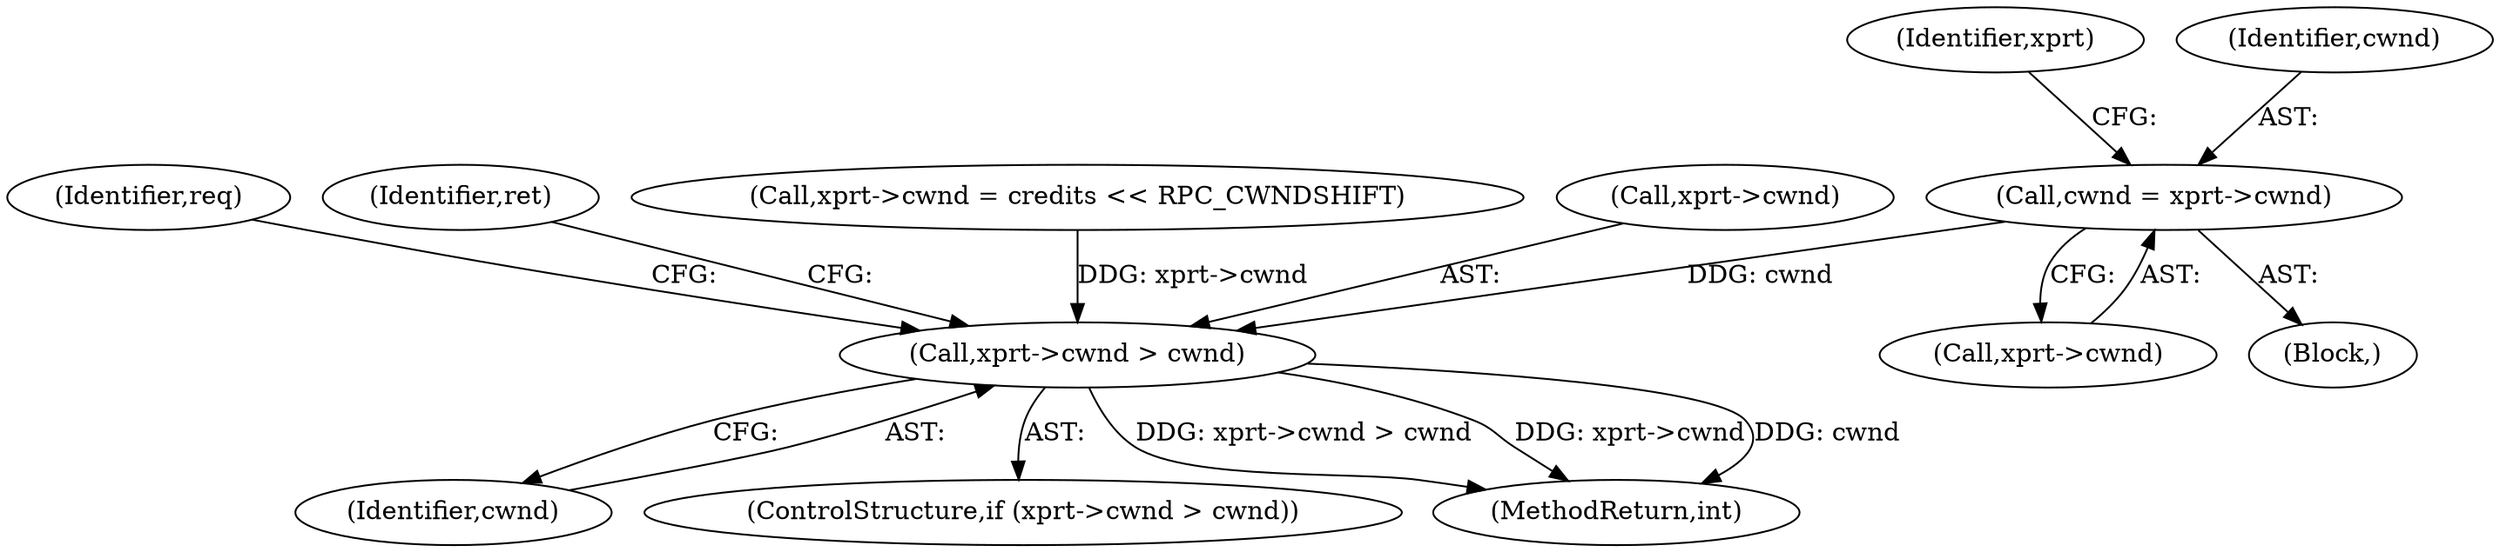 digraph "0_linux_c70422f760c120480fee4de6c38804c72aa26bc1_23@pointer" {
"1000253" [label="(Call,cwnd = xprt->cwnd)"];
"1000266" [label="(Call,xprt->cwnd > cwnd)"];
"1000260" [label="(Identifier,xprt)"];
"1000255" [label="(Call,xprt->cwnd)"];
"1000270" [label="(Identifier,cwnd)"];
"1000254" [label="(Identifier,cwnd)"];
"1000105" [label="(Block,)"];
"1000253" [label="(Call,cwnd = xprt->cwnd)"];
"1000273" [label="(Identifier,req)"];
"1000265" [label="(ControlStructure,if (xprt->cwnd > cwnd))"];
"1000266" [label="(Call,xprt->cwnd > cwnd)"];
"1000314" [label="(MethodReturn,int)"];
"1000276" [label="(Identifier,ret)"];
"1000258" [label="(Call,xprt->cwnd = credits << RPC_CWNDSHIFT)"];
"1000267" [label="(Call,xprt->cwnd)"];
"1000253" -> "1000105"  [label="AST: "];
"1000253" -> "1000255"  [label="CFG: "];
"1000254" -> "1000253"  [label="AST: "];
"1000255" -> "1000253"  [label="AST: "];
"1000260" -> "1000253"  [label="CFG: "];
"1000253" -> "1000266"  [label="DDG: cwnd"];
"1000266" -> "1000265"  [label="AST: "];
"1000266" -> "1000270"  [label="CFG: "];
"1000267" -> "1000266"  [label="AST: "];
"1000270" -> "1000266"  [label="AST: "];
"1000273" -> "1000266"  [label="CFG: "];
"1000276" -> "1000266"  [label="CFG: "];
"1000266" -> "1000314"  [label="DDG: xprt->cwnd > cwnd"];
"1000266" -> "1000314"  [label="DDG: xprt->cwnd"];
"1000266" -> "1000314"  [label="DDG: cwnd"];
"1000258" -> "1000266"  [label="DDG: xprt->cwnd"];
}
